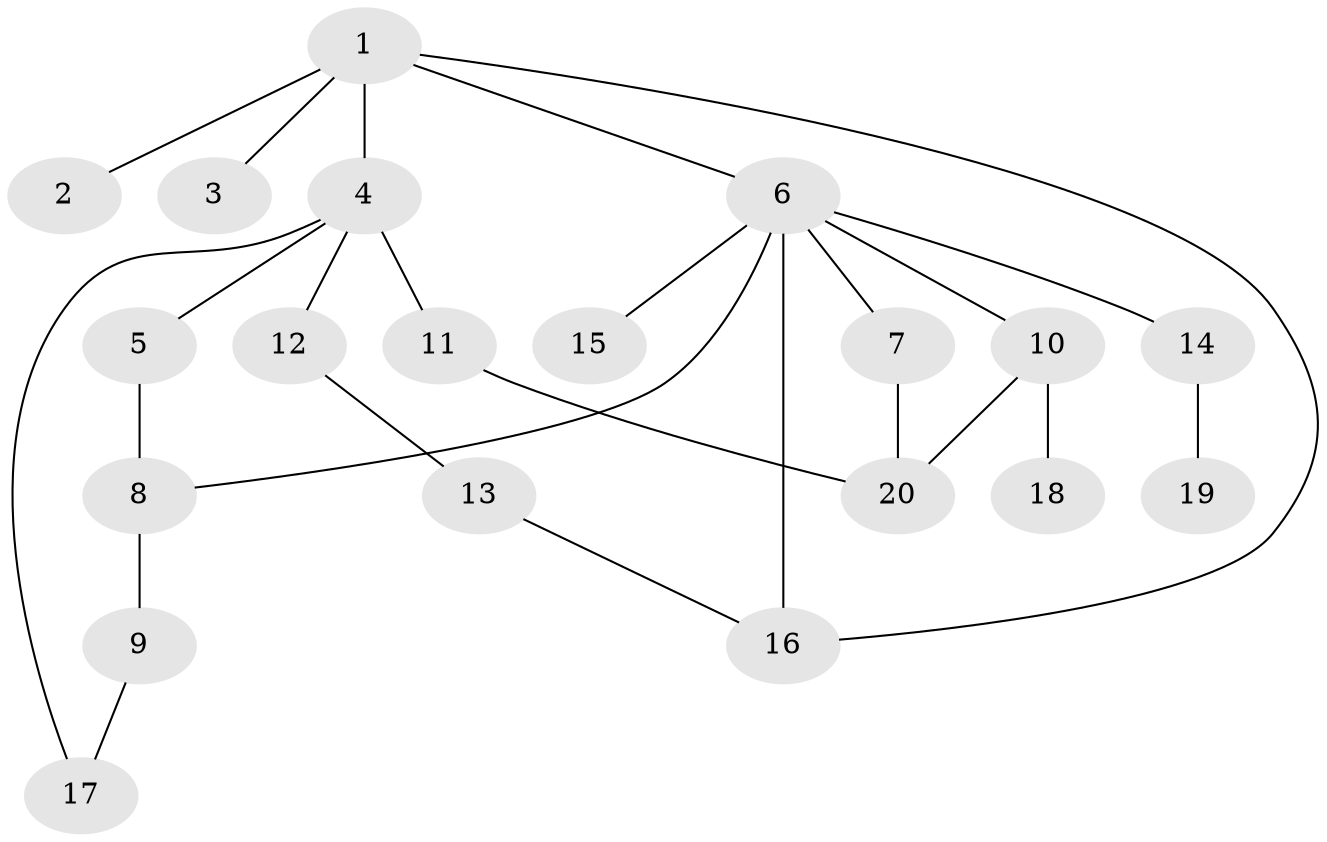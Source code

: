 // Generated by graph-tools (version 1.1) at 2025/46/02/15/25 05:46:28]
// undirected, 20 vertices, 25 edges
graph export_dot {
graph [start="1"]
  node [color=gray90,style=filled];
  1;
  2;
  3;
  4;
  5;
  6;
  7;
  8;
  9;
  10;
  11;
  12;
  13;
  14;
  15;
  16;
  17;
  18;
  19;
  20;
  1 -- 2;
  1 -- 3;
  1 -- 4;
  1 -- 6;
  1 -- 16;
  4 -- 5;
  4 -- 11;
  4 -- 12;
  4 -- 17;
  5 -- 8;
  6 -- 7;
  6 -- 10;
  6 -- 14;
  6 -- 15;
  6 -- 16;
  6 -- 8;
  7 -- 20;
  8 -- 9;
  9 -- 17;
  10 -- 18;
  10 -- 20;
  11 -- 20;
  12 -- 13;
  13 -- 16;
  14 -- 19;
}
